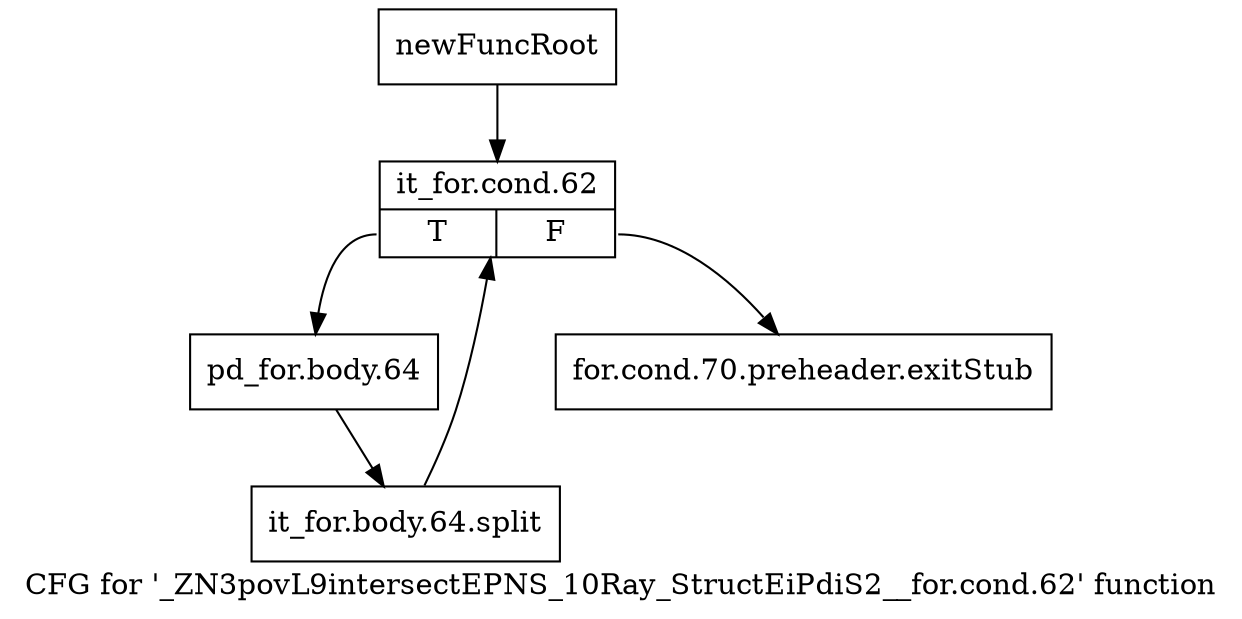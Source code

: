 digraph "CFG for '_ZN3povL9intersectEPNS_10Ray_StructEiPdiS2__for.cond.62' function" {
	label="CFG for '_ZN3povL9intersectEPNS_10Ray_StructEiPdiS2__for.cond.62' function";

	Node0x2a28010 [shape=record,label="{newFuncRoot}"];
	Node0x2a28010 -> Node0x2a2f720;
	Node0x2a2f6d0 [shape=record,label="{for.cond.70.preheader.exitStub}"];
	Node0x2a2f720 [shape=record,label="{it_for.cond.62|{<s0>T|<s1>F}}"];
	Node0x2a2f720:s0 -> Node0x2a2f770;
	Node0x2a2f720:s1 -> Node0x2a2f6d0;
	Node0x2a2f770 [shape=record,label="{pd_for.body.64}"];
	Node0x2a2f770 -> Node0x37e1b70;
	Node0x37e1b70 [shape=record,label="{it_for.body.64.split}"];
	Node0x37e1b70 -> Node0x2a2f720;
}
